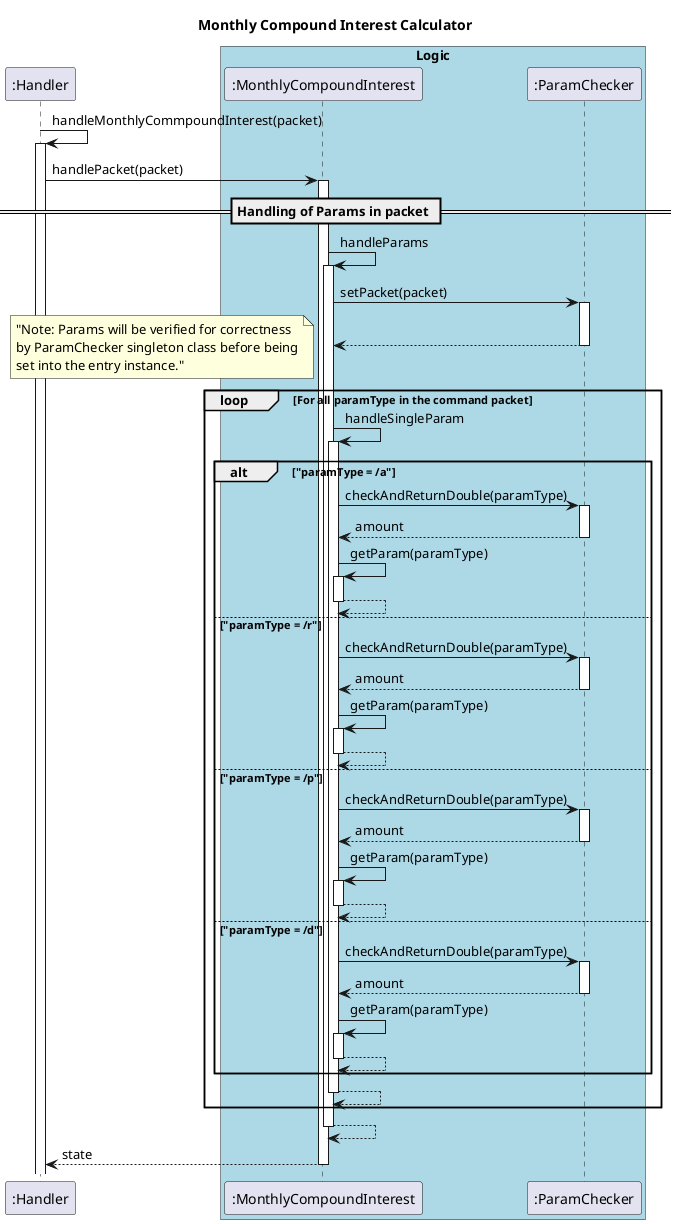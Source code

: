 @startuml
title Monthly Compound Interest Calculator
autoactivate on

":Handler" ->":Handler": handleMonthlyCommpoundInterest(packet)

   ":Handler"-> ":MonthlyCompoundInterest" : handlePacket(packet)

        == Handling of Params in packet ==
        ":MonthlyCompoundInterest" -> ":MonthlyCompoundInterest" : handleParams
            ":MonthlyCompoundInterest" -> ":ParamChecker" : setPacket(packet)
            return
            loop For all paramType in the command packet
                note left: "Note: Params will be verified for correctness\nby ParamChecker singleton class before being\nset into the entry instance."
                ":MonthlyCompoundInterest" -> ":MonthlyCompoundInterest" : handleSingleParam
                    alt "paramType = /a"
                        ":MonthlyCompoundInterest" ->":ParamChecker": checkAndReturnDouble(paramType)
                        return amount
                        ":MonthlyCompoundInterest" -> ":MonthlyCompoundInterest" : getParam(paramType)
                        return
                    else "paramType = /r"
                        ":MonthlyCompoundInterest" ->":ParamChecker": checkAndReturnDouble(paramType)
                        return amount
                        ":MonthlyCompoundInterest" -> ":MonthlyCompoundInterest" : getParam(paramType)
                        return
                    else "paramType = /p"
                        ":MonthlyCompoundInterest" ->":ParamChecker": checkAndReturnDouble(paramType)
                        return amount
                        ":MonthlyCompoundInterest" -> ":MonthlyCompoundInterest" : getParam(paramType)
                        return
                    else "paramType = /d"
                        ":MonthlyCompoundInterest" ->":ParamChecker": checkAndReturnDouble(paramType)
                        return amount
                        ":MonthlyCompoundInterest" -> ":MonthlyCompoundInterest" : getParam(paramType)
                        return
                    end
                return
            end
        return

return state


box "Logic" #LightBlue
participant ":MonthlyCompoundInterest"
participant ":ParamChecker"
endBox
@enduml